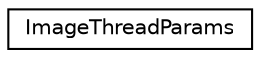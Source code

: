 digraph "Graphical Class Hierarchy"
{
  edge [fontname="Helvetica",fontsize="10",labelfontname="Helvetica",labelfontsize="10"];
  node [fontname="Helvetica",fontsize="10",shape=record];
  rankdir="LR";
  Node0 [label="ImageThreadParams",height=0.2,width=0.4,color="black", fillcolor="white", style="filled",URL="$structImageThreadParams.html"];
}
